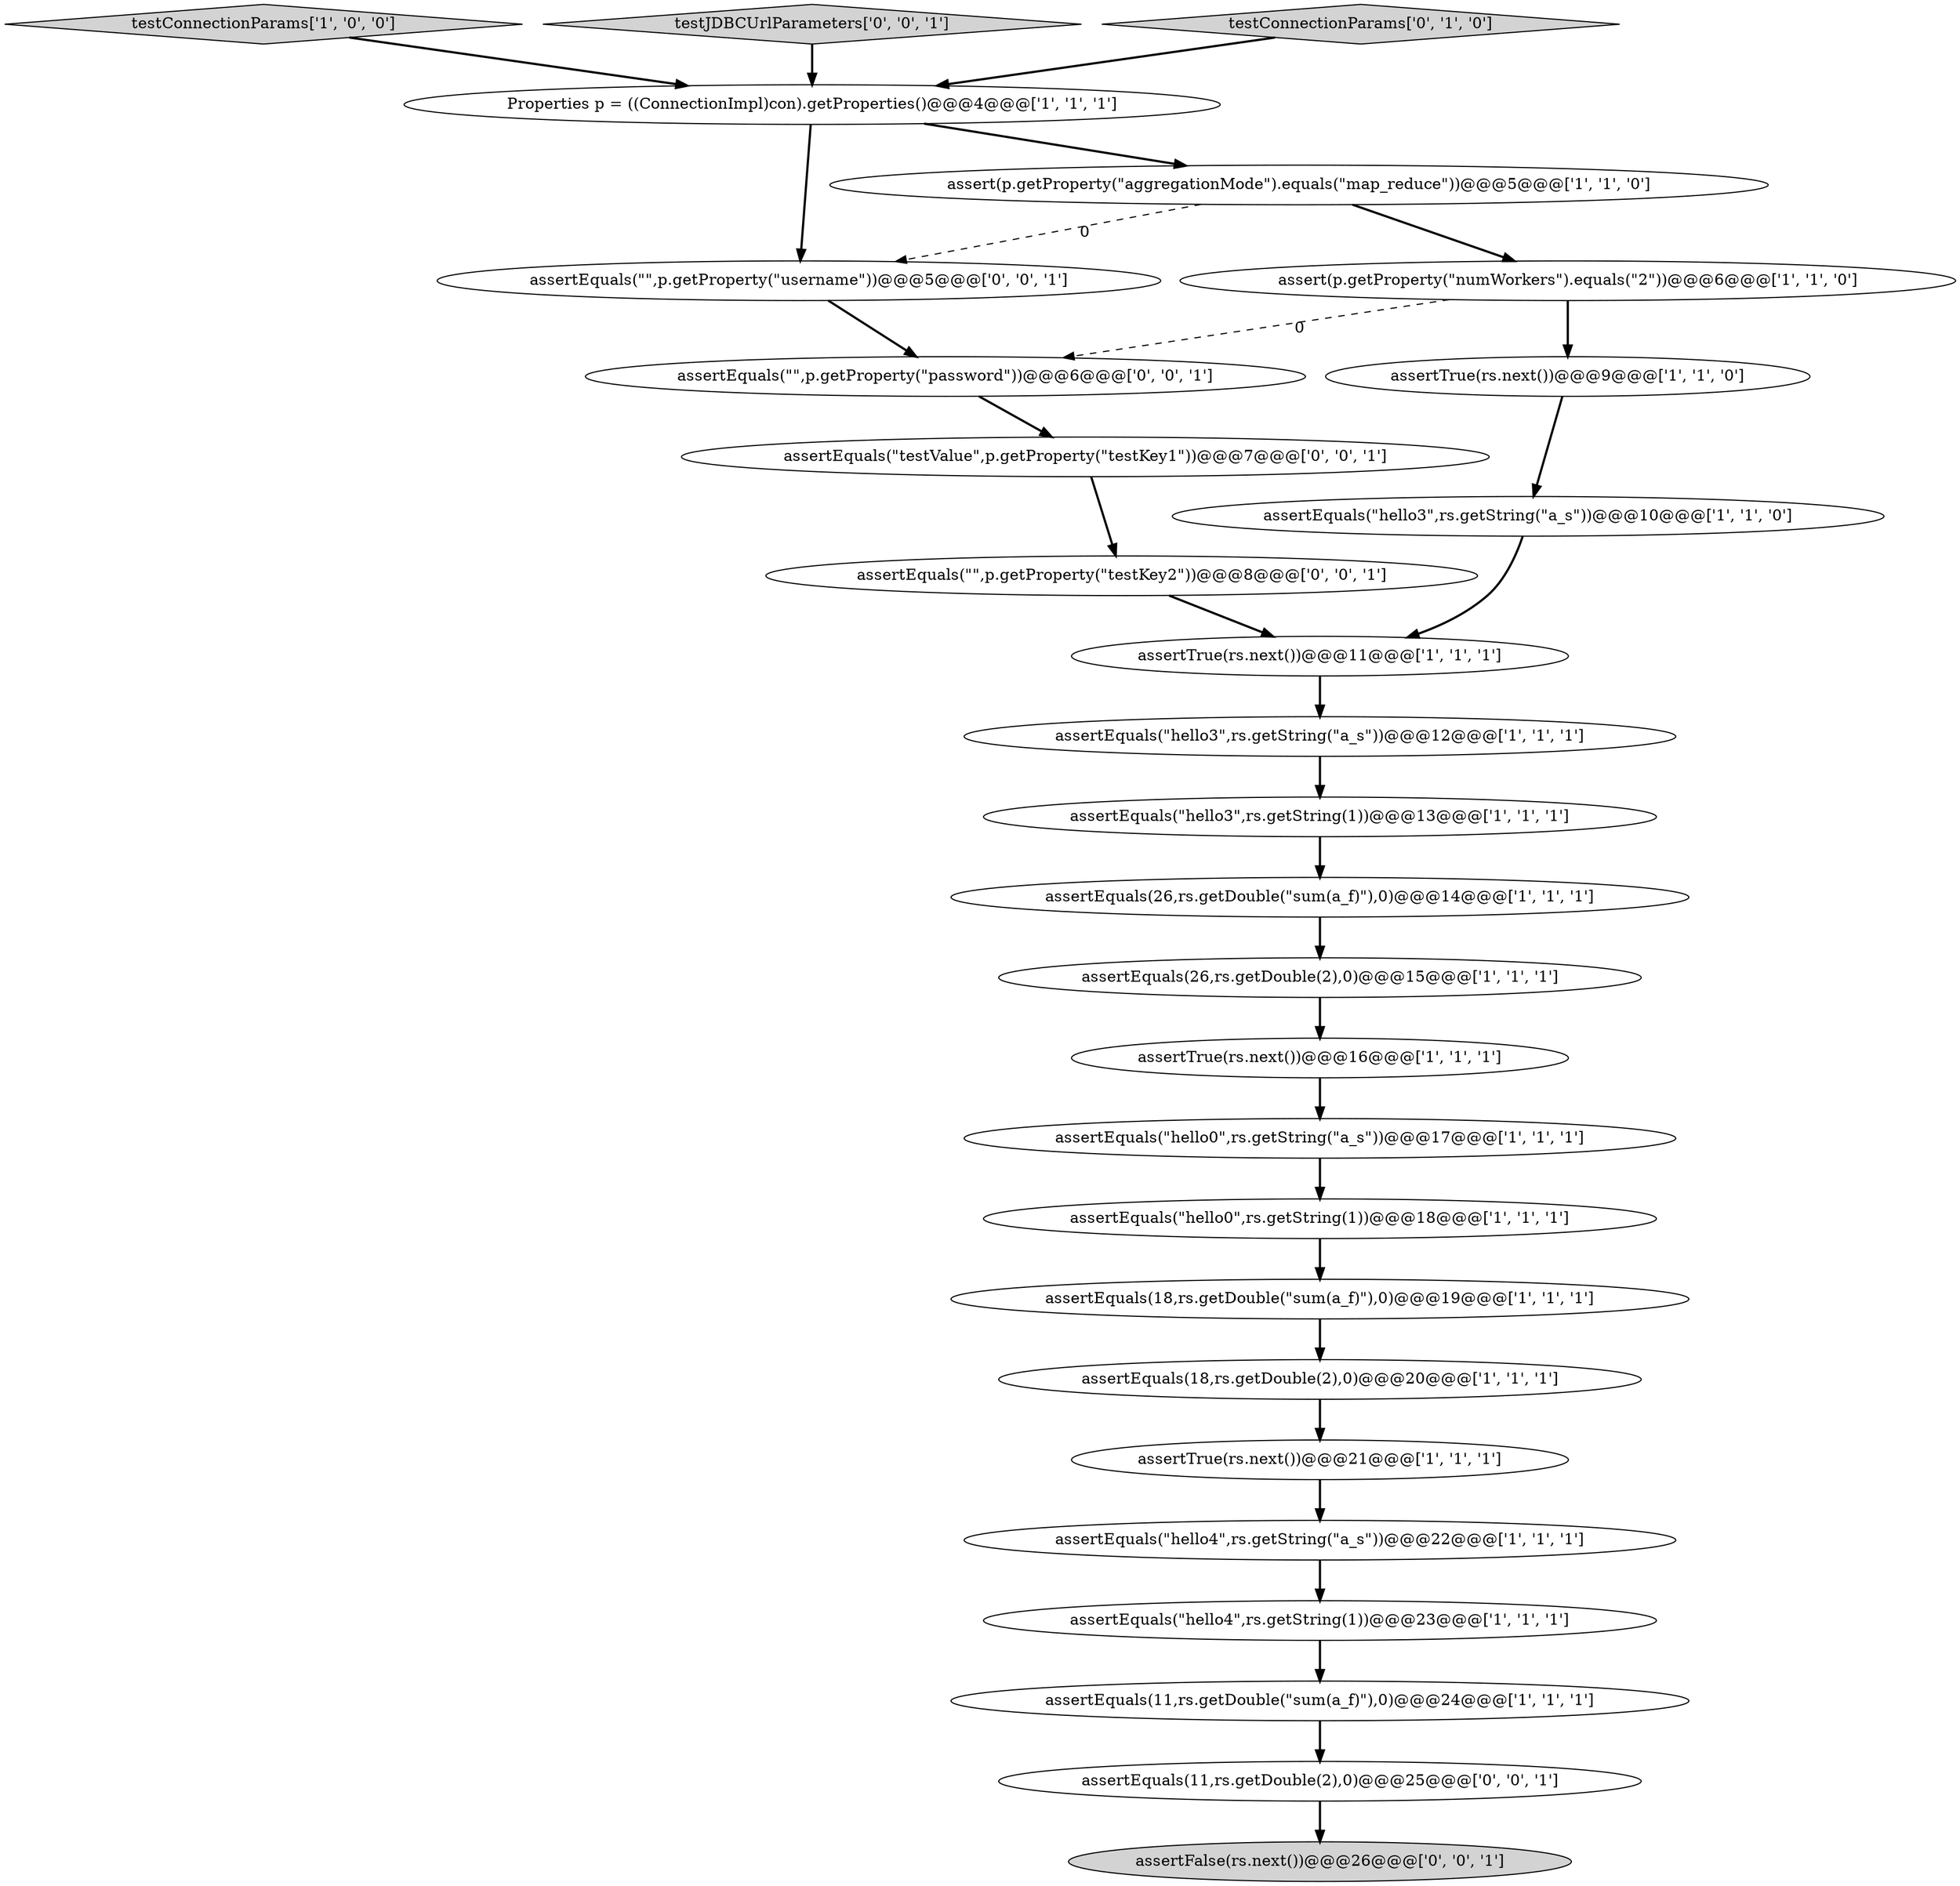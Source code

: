 digraph {
14 [style = filled, label = "assert(p.getProperty(\"numWorkers\").equals(\"2\"))@@@6@@@['1', '1', '0']", fillcolor = white, shape = ellipse image = "AAA0AAABBB1BBB"];
0 [style = filled, label = "assertEquals(\"hello3\",rs.getString(1))@@@13@@@['1', '1', '1']", fillcolor = white, shape = ellipse image = "AAA0AAABBB1BBB"];
2 [style = filled, label = "assertEquals(18,rs.getDouble(\"sum(a_f)\"),0)@@@19@@@['1', '1', '1']", fillcolor = white, shape = ellipse image = "AAA0AAABBB1BBB"];
22 [style = filled, label = "assertEquals(\"\",p.getProperty(\"password\"))@@@6@@@['0', '0', '1']", fillcolor = white, shape = ellipse image = "AAA0AAABBB3BBB"];
27 [style = filled, label = "assertEquals(\"testValue\",p.getProperty(\"testKey1\"))@@@7@@@['0', '0', '1']", fillcolor = white, shape = ellipse image = "AAA0AAABBB3BBB"];
7 [style = filled, label = "assertEquals(18,rs.getDouble(2),0)@@@20@@@['1', '1', '1']", fillcolor = white, shape = ellipse image = "AAA0AAABBB1BBB"];
10 [style = filled, label = "Properties p = ((ConnectionImpl)con).getProperties()@@@4@@@['1', '1', '1']", fillcolor = white, shape = ellipse image = "AAA0AAABBB1BBB"];
24 [style = filled, label = "assertEquals(\"\",p.getProperty(\"username\"))@@@5@@@['0', '0', '1']", fillcolor = white, shape = ellipse image = "AAA0AAABBB3BBB"];
17 [style = filled, label = "assertTrue(rs.next())@@@11@@@['1', '1', '1']", fillcolor = white, shape = ellipse image = "AAA0AAABBB1BBB"];
12 [style = filled, label = "assertEquals(11,rs.getDouble(\"sum(a_f)\"),0)@@@24@@@['1', '1', '1']", fillcolor = white, shape = ellipse image = "AAA0AAABBB1BBB"];
18 [style = filled, label = "assertEquals(26,rs.getDouble(2),0)@@@15@@@['1', '1', '1']", fillcolor = white, shape = ellipse image = "AAA0AAABBB1BBB"];
8 [style = filled, label = "assertTrue(rs.next())@@@21@@@['1', '1', '1']", fillcolor = white, shape = ellipse image = "AAA0AAABBB1BBB"];
9 [style = filled, label = "assertEquals(\"hello4\",rs.getString(1))@@@23@@@['1', '1', '1']", fillcolor = white, shape = ellipse image = "AAA0AAABBB1BBB"];
16 [style = filled, label = "testConnectionParams['1', '0', '0']", fillcolor = lightgray, shape = diamond image = "AAA0AAABBB1BBB"];
23 [style = filled, label = "assertEquals(\"\",p.getProperty(\"testKey2\"))@@@8@@@['0', '0', '1']", fillcolor = white, shape = ellipse image = "AAA0AAABBB3BBB"];
15 [style = filled, label = "assertTrue(rs.next())@@@9@@@['1', '1', '0']", fillcolor = white, shape = ellipse image = "AAA0AAABBB1BBB"];
25 [style = filled, label = "assertEquals(11,rs.getDouble(2),0)@@@25@@@['0', '0', '1']", fillcolor = white, shape = ellipse image = "AAA0AAABBB3BBB"];
6 [style = filled, label = "assertTrue(rs.next())@@@16@@@['1', '1', '1']", fillcolor = white, shape = ellipse image = "AAA0AAABBB1BBB"];
4 [style = filled, label = "assertEquals(\"hello3\",rs.getString(\"a_s\"))@@@12@@@['1', '1', '1']", fillcolor = white, shape = ellipse image = "AAA0AAABBB1BBB"];
26 [style = filled, label = "assertFalse(rs.next())@@@26@@@['0', '0', '1']", fillcolor = lightgray, shape = ellipse image = "AAA0AAABBB3BBB"];
11 [style = filled, label = "assertEquals(\"hello3\",rs.getString(\"a_s\"))@@@10@@@['1', '1', '0']", fillcolor = white, shape = ellipse image = "AAA0AAABBB1BBB"];
19 [style = filled, label = "assertEquals(26,rs.getDouble(\"sum(a_f)\"),0)@@@14@@@['1', '1', '1']", fillcolor = white, shape = ellipse image = "AAA0AAABBB1BBB"];
13 [style = filled, label = "assertEquals(\"hello0\",rs.getString(\"a_s\"))@@@17@@@['1', '1', '1']", fillcolor = white, shape = ellipse image = "AAA0AAABBB1BBB"];
5 [style = filled, label = "assert(p.getProperty(\"aggregationMode\").equals(\"map_reduce\"))@@@5@@@['1', '1', '0']", fillcolor = white, shape = ellipse image = "AAA0AAABBB1BBB"];
1 [style = filled, label = "assertEquals(\"hello4\",rs.getString(\"a_s\"))@@@22@@@['1', '1', '1']", fillcolor = white, shape = ellipse image = "AAA0AAABBB1BBB"];
21 [style = filled, label = "testJDBCUrlParameters['0', '0', '1']", fillcolor = lightgray, shape = diamond image = "AAA0AAABBB3BBB"];
3 [style = filled, label = "assertEquals(\"hello0\",rs.getString(1))@@@18@@@['1', '1', '1']", fillcolor = white, shape = ellipse image = "AAA0AAABBB1BBB"];
20 [style = filled, label = "testConnectionParams['0', '1', '0']", fillcolor = lightgray, shape = diamond image = "AAA0AAABBB2BBB"];
21->10 [style = bold, label=""];
19->18 [style = bold, label=""];
16->10 [style = bold, label=""];
0->19 [style = bold, label=""];
10->24 [style = bold, label=""];
5->24 [style = dashed, label="0"];
14->22 [style = dashed, label="0"];
5->14 [style = bold, label=""];
7->8 [style = bold, label=""];
24->22 [style = bold, label=""];
1->9 [style = bold, label=""];
4->0 [style = bold, label=""];
20->10 [style = bold, label=""];
8->1 [style = bold, label=""];
10->5 [style = bold, label=""];
15->11 [style = bold, label=""];
13->3 [style = bold, label=""];
3->2 [style = bold, label=""];
22->27 [style = bold, label=""];
18->6 [style = bold, label=""];
12->25 [style = bold, label=""];
6->13 [style = bold, label=""];
25->26 [style = bold, label=""];
11->17 [style = bold, label=""];
23->17 [style = bold, label=""];
14->15 [style = bold, label=""];
27->23 [style = bold, label=""];
9->12 [style = bold, label=""];
2->7 [style = bold, label=""];
17->4 [style = bold, label=""];
}
